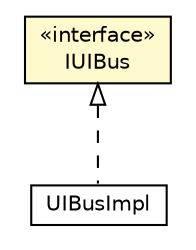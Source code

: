 #!/usr/local/bin/dot
#
# Class diagram 
# Generated by UMLGraph version R5_6-24-gf6e263 (http://www.umlgraph.org/)
#

digraph G {
	edge [fontname="Helvetica",fontsize=10,labelfontname="Helvetica",labelfontsize=10];
	node [fontname="Helvetica",fontsize=10,shape=plaintext];
	nodesep=0.25;
	ranksep=0.5;
	// org.universAAL.middleware.ui.IUIBus
	c225509 [label=<<table title="org.universAAL.middleware.ui.IUIBus" border="0" cellborder="1" cellspacing="0" cellpadding="2" port="p" bgcolor="lemonChiffon" href="./IUIBus.html">
		<tr><td><table border="0" cellspacing="0" cellpadding="1">
<tr><td align="center" balign="center"> &#171;interface&#187; </td></tr>
<tr><td align="center" balign="center"> IUIBus </td></tr>
		</table></td></tr>
		</table>>, URL="./IUIBus.html", fontname="Helvetica", fontcolor="black", fontsize=10.0];
	// org.universAAL.middleware.ui.impl.UIBusImpl
	c225548 [label=<<table title="org.universAAL.middleware.ui.impl.UIBusImpl" border="0" cellborder="1" cellspacing="0" cellpadding="2" port="p" href="./impl/UIBusImpl.html">
		<tr><td><table border="0" cellspacing="0" cellpadding="1">
<tr><td align="center" balign="center"> UIBusImpl </td></tr>
		</table></td></tr>
		</table>>, URL="./impl/UIBusImpl.html", fontname="Helvetica", fontcolor="black", fontsize=10.0];
	//org.universAAL.middleware.ui.impl.UIBusImpl implements org.universAAL.middleware.ui.IUIBus
	c225509:p -> c225548:p [dir=back,arrowtail=empty,style=dashed];
}

